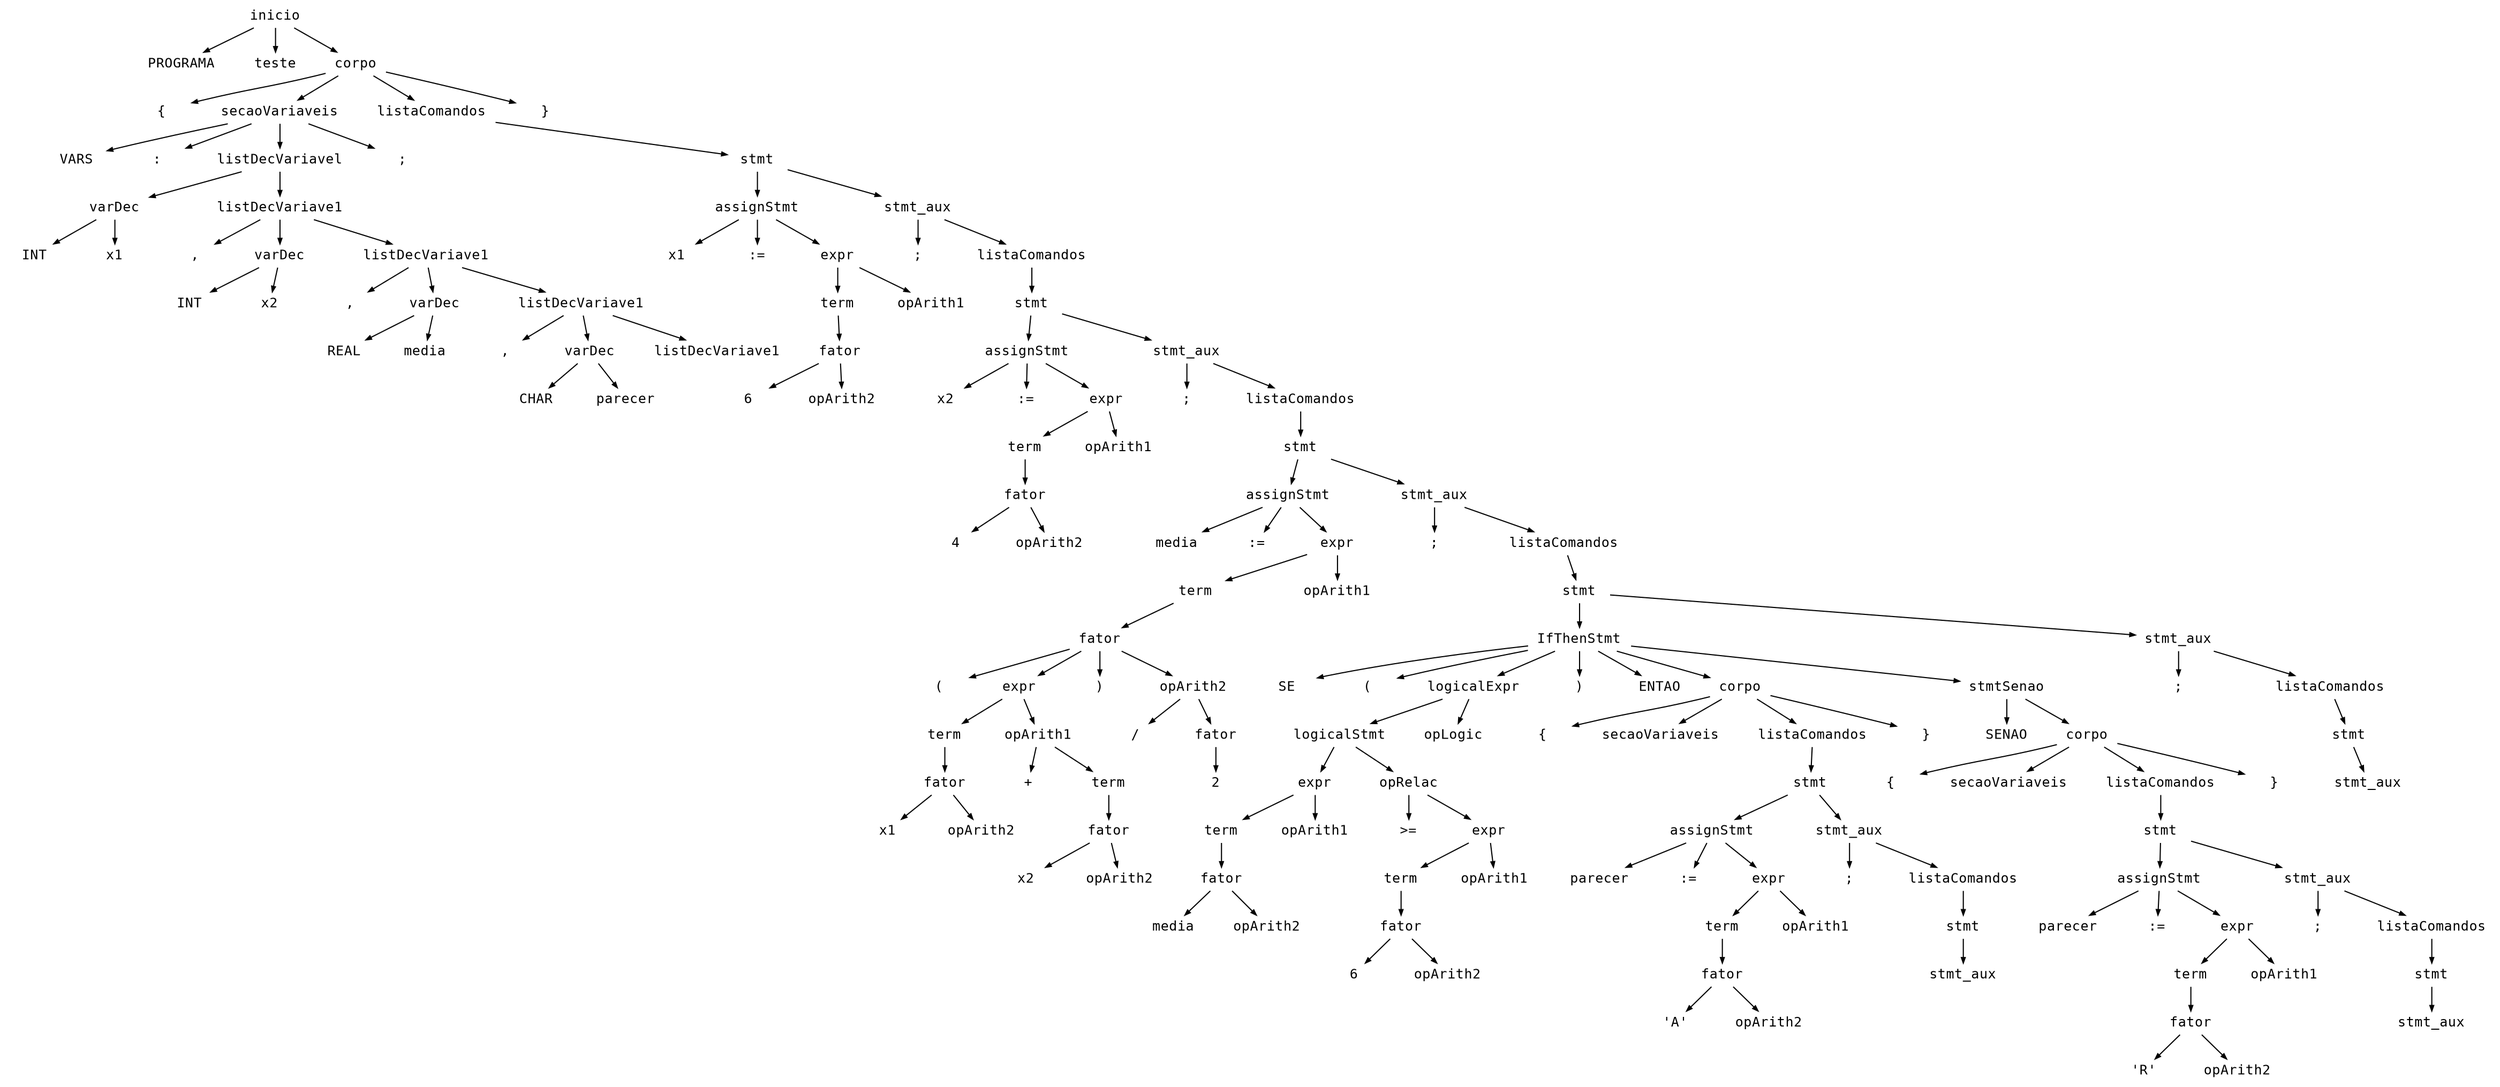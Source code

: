 digraph astgraph {
  node [shape=none, fontsize=12, fontname="Courier", height=.1];
  ranksep=.3;
  edge [arrowsize=.5]

  node1 [label="inicio"]
  node2 [label="PROGRAMA"]
  node1 -> node2
  node3 [label="teste"]
  node1 -> node3
  node4 [label="corpo"]
  node1 -> node4
  node5 [label="{"]
  node4 -> node5
  node6 [label="secaoVariaveis"]
  node4 -> node6
  node7 [label="listaComandos"]
  node4 -> node7
  node8 [label="}"]
  node4 -> node8
  node9 [label="VARS"]
  node6 -> node9
  node10 [label=":"]
  node6 -> node10
  node11 [label="listDecVariavel"]
  node6 -> node11
  node12 [label=";"]
  node6 -> node12
  node13 [label="stmt"]
  node7 -> node13
  node14 [label="varDec"]
  node11 -> node14
  node15 [label="listDecVariave1"]
  node11 -> node15
  node16 [label="assignStmt"]
  node13 -> node16
  node17 [label="stmt_aux"]
  node13 -> node17
  node18 [label="INT"]
  node14 -> node18
  node19 [label="x1"]
  node14 -> node19
  node20 [label=","]
  node15 -> node20
  node21 [label="varDec"]
  node15 -> node21
  node22 [label="listDecVariave1"]
  node15 -> node22
  node23 [label="x1"]
  node16 -> node23
  node24 [label=":="]
  node16 -> node24
  node25 [label="expr"]
  node16 -> node25
  node26 [label=";"]
  node17 -> node26
  node27 [label="listaComandos"]
  node17 -> node27
  node28 [label="INT"]
  node21 -> node28
  node29 [label="x2"]
  node21 -> node29
  node30 [label=","]
  node22 -> node30
  node31 [label="varDec"]
  node22 -> node31
  node32 [label="listDecVariave1"]
  node22 -> node32
  node33 [label="term"]
  node25 -> node33
  node34 [label="opArith1"]
  node25 -> node34
  node35 [label="stmt"]
  node27 -> node35
  node36 [label="REAL"]
  node31 -> node36
  node37 [label="media"]
  node31 -> node37
  node38 [label=","]
  node32 -> node38
  node39 [label="varDec"]
  node32 -> node39
  node40 [label="listDecVariave1"]
  node32 -> node40
  node41 [label="fator"]
  node33 -> node41
  node42 [label="assignStmt"]
  node35 -> node42
  node43 [label="stmt_aux"]
  node35 -> node43
  node44 [label="CHAR"]
  node39 -> node44
  node45 [label="parecer"]
  node39 -> node45
  node46 [label="6"]
  node41 -> node46
  node47 [label="opArith2"]
  node41 -> node47
  node48 [label="x2"]
  node42 -> node48
  node49 [label=":="]
  node42 -> node49
  node50 [label="expr"]
  node42 -> node50
  node51 [label=";"]
  node43 -> node51
  node52 [label="listaComandos"]
  node43 -> node52
  node53 [label="term"]
  node50 -> node53
  node54 [label="opArith1"]
  node50 -> node54
  node55 [label="stmt"]
  node52 -> node55
  node56 [label="fator"]
  node53 -> node56
  node57 [label="assignStmt"]
  node55 -> node57
  node58 [label="stmt_aux"]
  node55 -> node58
  node59 [label="4"]
  node56 -> node59
  node60 [label="opArith2"]
  node56 -> node60
  node61 [label="media"]
  node57 -> node61
  node62 [label=":="]
  node57 -> node62
  node63 [label="expr"]
  node57 -> node63
  node64 [label=";"]
  node58 -> node64
  node65 [label="listaComandos"]
  node58 -> node65
  node66 [label="term"]
  node63 -> node66
  node67 [label="opArith1"]
  node63 -> node67
  node68 [label="stmt"]
  node65 -> node68
  node69 [label="fator"]
  node66 -> node69
  node70 [label="IfThenStmt"]
  node68 -> node70
  node71 [label="stmt_aux"]
  node68 -> node71
  node72 [label="("]
  node69 -> node72
  node73 [label="expr"]
  node69 -> node73
  node74 [label=")"]
  node69 -> node74
  node75 [label="opArith2"]
  node69 -> node75
  node76 [label="SE"]
  node70 -> node76
  node77 [label="("]
  node70 -> node77
  node78 [label="logicalExpr"]
  node70 -> node78
  node79 [label=")"]
  node70 -> node79
  node80 [label="ENTAO"]
  node70 -> node80
  node81 [label="corpo"]
  node70 -> node81
  node82 [label="stmtSenao"]
  node70 -> node82
  node83 [label=";"]
  node71 -> node83
  node84 [label="listaComandos"]
  node71 -> node84
  node85 [label="term"]
  node73 -> node85
  node86 [label="opArith1"]
  node73 -> node86
  node87 [label="/"]
  node75 -> node87
  node88 [label="fator"]
  node75 -> node88
  node89 [label="logicalStmt"]
  node78 -> node89
  node90 [label="opLogic"]
  node78 -> node90
  node91 [label="{"]
  node81 -> node91
  node92 [label="secaoVariaveis"]
  node81 -> node92
  node93 [label="listaComandos"]
  node81 -> node93
  node94 [label="}"]
  node81 -> node94
  node95 [label="SENAO"]
  node82 -> node95
  node96 [label="corpo"]
  node82 -> node96
  node97 [label="stmt"]
  node84 -> node97
  node98 [label="fator"]
  node85 -> node98
  node99 [label="+"]
  node86 -> node99
  node100 [label="term"]
  node86 -> node100
  node101 [label="2"]
  node88 -> node101
  node102 [label="expr"]
  node89 -> node102
  node103 [label="opRelac"]
  node89 -> node103
  node104 [label="stmt"]
  node93 -> node104
  node105 [label="{"]
  node96 -> node105
  node106 [label="secaoVariaveis"]
  node96 -> node106
  node107 [label="listaComandos"]
  node96 -> node107
  node108 [label="}"]
  node96 -> node108
  node109 [label="stmt_aux"]
  node97 -> node109
  node110 [label="x1"]
  node98 -> node110
  node111 [label="opArith2"]
  node98 -> node111
  node112 [label="fator"]
  node100 -> node112
  node113 [label="term"]
  node102 -> node113
  node114 [label="opArith1"]
  node102 -> node114
  node115 [label=">="]
  node103 -> node115
  node116 [label="expr"]
  node103 -> node116
  node117 [label="assignStmt"]
  node104 -> node117
  node118 [label="stmt_aux"]
  node104 -> node118
  node119 [label="stmt"]
  node107 -> node119
  node120 [label="x2"]
  node112 -> node120
  node121 [label="opArith2"]
  node112 -> node121
  node122 [label="fator"]
  node113 -> node122
  node123 [label="term"]
  node116 -> node123
  node124 [label="opArith1"]
  node116 -> node124
  node125 [label="parecer"]
  node117 -> node125
  node126 [label=":="]
  node117 -> node126
  node127 [label="expr"]
  node117 -> node127
  node128 [label=";"]
  node118 -> node128
  node129 [label="listaComandos"]
  node118 -> node129
  node130 [label="assignStmt"]
  node119 -> node130
  node131 [label="stmt_aux"]
  node119 -> node131
  node132 [label="media"]
  node122 -> node132
  node133 [label="opArith2"]
  node122 -> node133
  node134 [label="fator"]
  node123 -> node134
  node135 [label="term"]
  node127 -> node135
  node136 [label="opArith1"]
  node127 -> node136
  node137 [label="stmt"]
  node129 -> node137
  node138 [label="parecer"]
  node130 -> node138
  node139 [label=":="]
  node130 -> node139
  node140 [label="expr"]
  node130 -> node140
  node141 [label=";"]
  node131 -> node141
  node142 [label="listaComandos"]
  node131 -> node142
  node143 [label="6"]
  node134 -> node143
  node144 [label="opArith2"]
  node134 -> node144
  node145 [label="fator"]
  node135 -> node145
  node146 [label="stmt_aux"]
  node137 -> node146
  node147 [label="term"]
  node140 -> node147
  node148 [label="opArith1"]
  node140 -> node148
  node149 [label="stmt"]
  node142 -> node149
  node150 [label="'A'"]
  node145 -> node150
  node151 [label="opArith2"]
  node145 -> node151
  node152 [label="fator"]
  node147 -> node152
  node153 [label="stmt_aux"]
  node149 -> node153
  node154 [label="'R'"]
  node152 -> node154
  node155 [label="opArith2"]
  node152 -> node155
}
